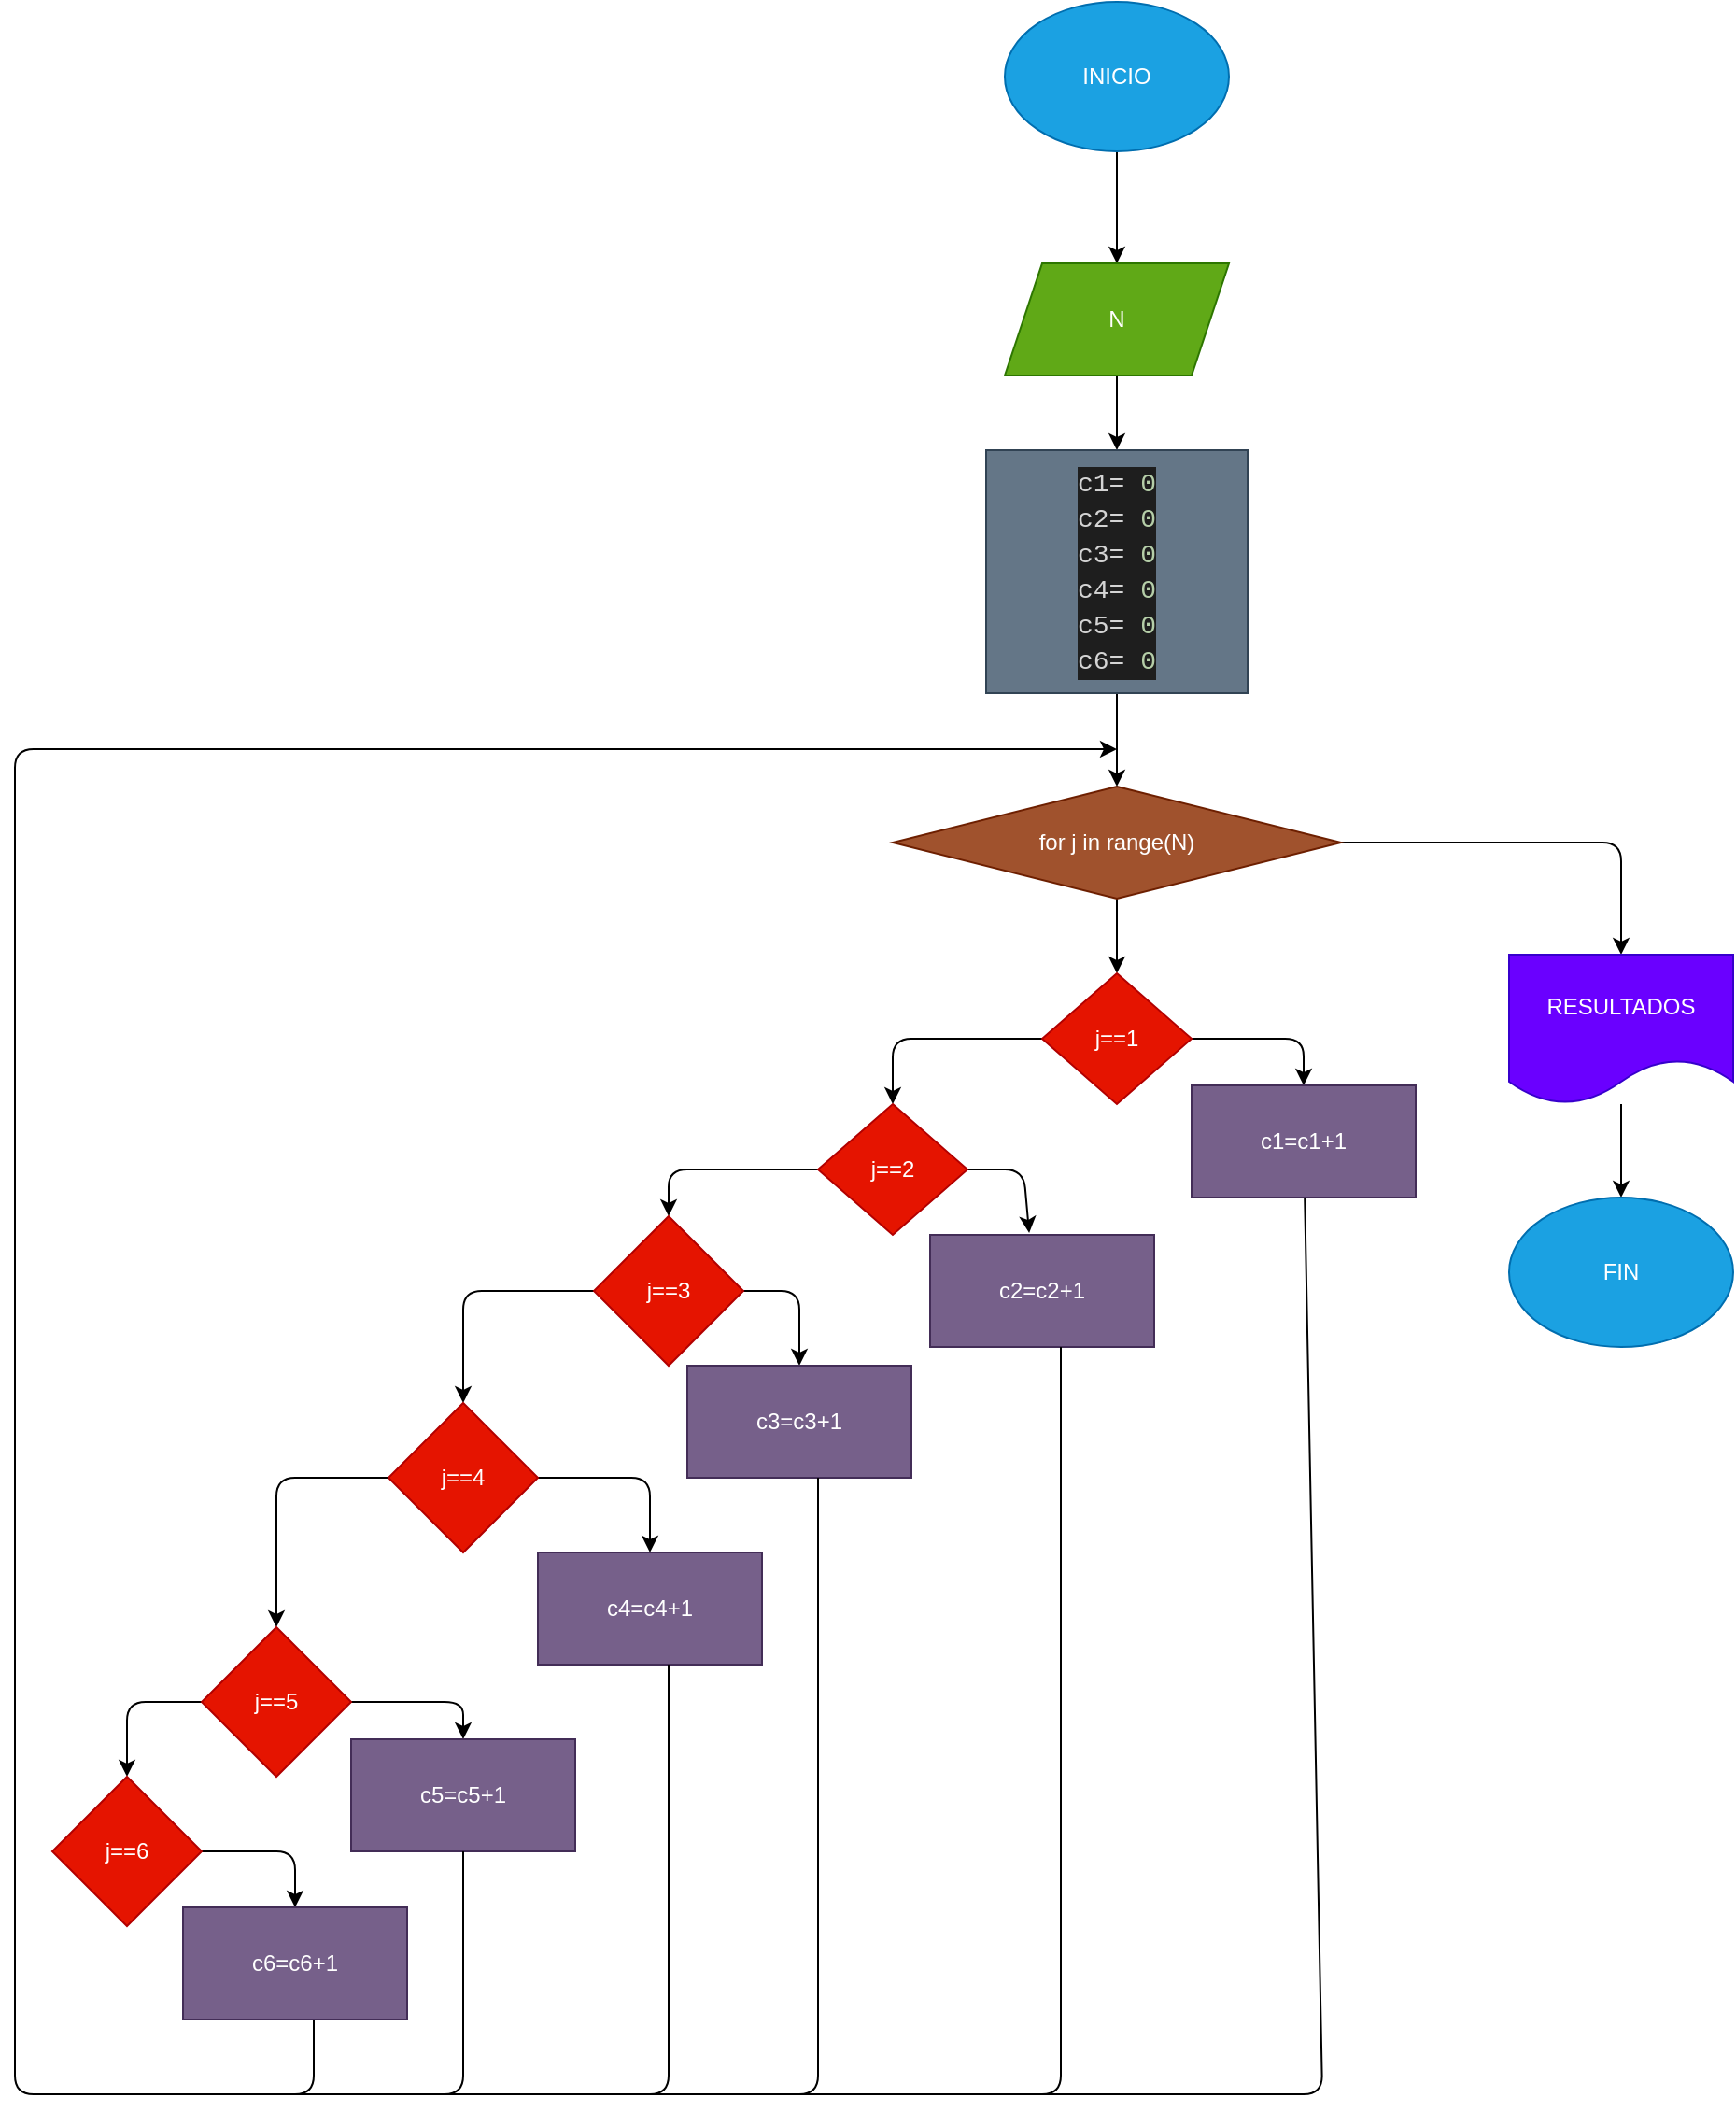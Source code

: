 <mxfile>
    <diagram id="fV_4TXNlkp2ETD88akPX" name="Página-1">
        <mxGraphModel dx="801" dy="354" grid="1" gridSize="10" guides="1" tooltips="1" connect="1" arrows="1" fold="1" page="1" pageScale="1" pageWidth="127700" pageHeight="167700" math="0" shadow="0">
            <root>
                <mxCell id="0"/>
                <mxCell id="1" parent="0"/>
                <mxCell id="7" style="edgeStyle=none;html=1;entryX=0.5;entryY=0;entryDx=0;entryDy=0;" edge="1" parent="1" source="2" target="6">
                    <mxGeometry relative="1" as="geometry">
                        <mxPoint x="520" y="120" as="targetPoint"/>
                    </mxGeometry>
                </mxCell>
                <mxCell id="2" value="INICIO" style="ellipse;whiteSpace=wrap;html=1;fillColor=#1ba1e2;fontColor=#ffffff;strokeColor=#006EAF;" vertex="1" parent="1">
                    <mxGeometry x="570" width="120" height="80" as="geometry"/>
                </mxCell>
                <mxCell id="12" style="edgeStyle=none;html=1;" edge="1" parent="1" source="5" target="13">
                    <mxGeometry relative="1" as="geometry">
                        <mxPoint x="520" y="480" as="targetPoint"/>
                    </mxGeometry>
                </mxCell>
                <mxCell id="48" style="edgeStyle=none;html=1;" edge="1" parent="1" source="5" target="49">
                    <mxGeometry relative="1" as="geometry">
                        <mxPoint x="900" y="520" as="targetPoint"/>
                        <Array as="points">
                            <mxPoint x="900" y="450"/>
                        </Array>
                    </mxGeometry>
                </mxCell>
                <mxCell id="5" value="for j in range(N)" style="rhombus;whiteSpace=wrap;html=1;fillColor=#a0522d;fontColor=#ffffff;strokeColor=#6D1F00;" vertex="1" parent="1">
                    <mxGeometry x="510" y="420" width="240" height="60" as="geometry"/>
                </mxCell>
                <mxCell id="10" value="" style="edgeStyle=none;html=1;" edge="1" parent="1" source="6" target="9">
                    <mxGeometry relative="1" as="geometry"/>
                </mxCell>
                <mxCell id="6" value="N" style="shape=parallelogram;perimeter=parallelogramPerimeter;whiteSpace=wrap;html=1;fixedSize=1;fillColor=#60a917;fontColor=#ffffff;strokeColor=#2D7600;" vertex="1" parent="1">
                    <mxGeometry x="570" y="140" width="120" height="60" as="geometry"/>
                </mxCell>
                <mxCell id="11" value="" style="edgeStyle=none;html=1;" edge="1" parent="1" source="9" target="5">
                    <mxGeometry relative="1" as="geometry"/>
                </mxCell>
                <mxCell id="9" value="&lt;div style=&quot;color: rgb(212 , 212 , 212) ; background-color: rgb(30 , 30 , 30) ; font-family: &amp;#34;consolas&amp;#34; , &amp;#34;courier new&amp;#34; , monospace ; font-size: 14px ; line-height: 19px&quot;&gt;&lt;div&gt;c1= &lt;span style=&quot;color: #b5cea8&quot;&gt;0&lt;/span&gt;&lt;/div&gt;&lt;div&gt;c2= &lt;span style=&quot;color: #b5cea8&quot;&gt;0&lt;/span&gt;&lt;/div&gt;&lt;div&gt;c3= &lt;span style=&quot;color: #b5cea8&quot;&gt;0&lt;/span&gt;&lt;/div&gt;&lt;div&gt;c4= &lt;span style=&quot;color: #b5cea8&quot;&gt;0&lt;/span&gt;&lt;/div&gt;&lt;div&gt;c5= &lt;span style=&quot;color: #b5cea8&quot;&gt;0&lt;/span&gt;&lt;/div&gt;&lt;div&gt;c6= &lt;span style=&quot;color: #b5cea8&quot;&gt;0&lt;/span&gt;&lt;/div&gt;&lt;/div&gt;" style="rounded=0;whiteSpace=wrap;html=1;fillColor=#647687;fontColor=#ffffff;strokeColor=#314354;" vertex="1" parent="1">
                    <mxGeometry x="560" y="240" width="140" height="130" as="geometry"/>
                </mxCell>
                <mxCell id="16" style="edgeStyle=none;html=1;" edge="1" parent="1" source="13">
                    <mxGeometry relative="1" as="geometry">
                        <mxPoint x="510" y="590" as="targetPoint"/>
                        <Array as="points">
                            <mxPoint x="510" y="555"/>
                        </Array>
                    </mxGeometry>
                </mxCell>
                <mxCell id="26" style="edgeStyle=none;html=1;entryX=0.5;entryY=0;entryDx=0;entryDy=0;" edge="1" parent="1" source="13" target="15">
                    <mxGeometry relative="1" as="geometry">
                        <mxPoint x="820" y="550" as="targetPoint"/>
                        <Array as="points">
                            <mxPoint x="730" y="555"/>
                        </Array>
                    </mxGeometry>
                </mxCell>
                <mxCell id="13" value="j==1" style="rhombus;whiteSpace=wrap;html=1;fillColor=#e51400;fontColor=#ffffff;strokeColor=#B20000;" vertex="1" parent="1">
                    <mxGeometry x="590" y="520" width="80" height="70" as="geometry"/>
                </mxCell>
                <mxCell id="42" style="edgeStyle=none;html=1;" edge="1" parent="1" source="15">
                    <mxGeometry relative="1" as="geometry">
                        <mxPoint x="630" y="400" as="targetPoint"/>
                        <Array as="points">
                            <mxPoint x="740" y="1120"/>
                            <mxPoint x="40" y="1120"/>
                            <mxPoint x="40" y="400"/>
                        </Array>
                    </mxGeometry>
                </mxCell>
                <mxCell id="15" value="c1=c1+1" style="rounded=0;whiteSpace=wrap;html=1;fillColor=#76608a;fontColor=#ffffff;strokeColor=#432D57;" vertex="1" parent="1">
                    <mxGeometry x="670" y="580" width="120" height="60" as="geometry"/>
                </mxCell>
                <mxCell id="20" style="edgeStyle=none;html=1;entryX=0.5;entryY=0;entryDx=0;entryDy=0;" edge="1" parent="1" source="17" target="21">
                    <mxGeometry relative="1" as="geometry">
                        <mxPoint x="360" y="650" as="targetPoint"/>
                        <Array as="points">
                            <mxPoint x="390" y="625"/>
                        </Array>
                    </mxGeometry>
                </mxCell>
                <mxCell id="27" style="edgeStyle=none;html=1;entryX=0.442;entryY=-0.017;entryDx=0;entryDy=0;entryPerimeter=0;" edge="1" parent="1" source="17" target="19">
                    <mxGeometry relative="1" as="geometry">
                        <mxPoint x="610" y="620" as="targetPoint"/>
                        <Array as="points">
                            <mxPoint x="580" y="625"/>
                        </Array>
                    </mxGeometry>
                </mxCell>
                <mxCell id="17" value="j==2" style="rhombus;whiteSpace=wrap;html=1;fillColor=#e51400;fontColor=#ffffff;strokeColor=#B20000;" vertex="1" parent="1">
                    <mxGeometry x="470" y="590" width="80" height="70" as="geometry"/>
                </mxCell>
                <mxCell id="19" value="c2=c2+1" style="rounded=0;whiteSpace=wrap;html=1;fillColor=#76608a;fontColor=#ffffff;strokeColor=#432D57;" vertex="1" parent="1">
                    <mxGeometry x="530" y="660" width="120" height="60" as="geometry"/>
                </mxCell>
                <mxCell id="28" style="edgeStyle=none;html=1;entryX=0.5;entryY=0;entryDx=0;entryDy=0;" edge="1" parent="1" source="21" target="23">
                    <mxGeometry relative="1" as="geometry">
                        <mxPoint x="500" y="690" as="targetPoint"/>
                        <Array as="points">
                            <mxPoint x="460" y="690"/>
                        </Array>
                    </mxGeometry>
                </mxCell>
                <mxCell id="29" style="edgeStyle=none;html=1;" edge="1" parent="1" source="21" target="30">
                    <mxGeometry relative="1" as="geometry">
                        <mxPoint x="280" y="730" as="targetPoint"/>
                        <Array as="points">
                            <mxPoint x="280" y="690"/>
                        </Array>
                    </mxGeometry>
                </mxCell>
                <mxCell id="21" value="j==3" style="rhombus;whiteSpace=wrap;html=1;fillColor=#e51400;fontColor=#ffffff;strokeColor=#B20000;" vertex="1" parent="1">
                    <mxGeometry x="350" y="650" width="80" height="80" as="geometry"/>
                </mxCell>
                <mxCell id="23" value="c3=c3+1" style="rounded=0;whiteSpace=wrap;html=1;fillColor=#76608a;fontColor=#ffffff;strokeColor=#432D57;" vertex="1" parent="1">
                    <mxGeometry x="400" y="730" width="120" height="60" as="geometry"/>
                </mxCell>
                <mxCell id="31" style="edgeStyle=none;html=1;" edge="1" parent="1" source="30">
                    <mxGeometry relative="1" as="geometry">
                        <mxPoint x="380" y="830" as="targetPoint"/>
                        <Array as="points">
                            <mxPoint x="380" y="790"/>
                        </Array>
                    </mxGeometry>
                </mxCell>
                <mxCell id="33" style="edgeStyle=none;html=1;" edge="1" parent="1" source="30">
                    <mxGeometry relative="1" as="geometry">
                        <mxPoint x="180" y="870" as="targetPoint"/>
                        <Array as="points">
                            <mxPoint x="180" y="790"/>
                        </Array>
                    </mxGeometry>
                </mxCell>
                <mxCell id="30" value="j==4" style="rhombus;whiteSpace=wrap;html=1;fillColor=#e51400;fontColor=#ffffff;strokeColor=#B20000;" vertex="1" parent="1">
                    <mxGeometry x="240" y="750" width="80" height="80" as="geometry"/>
                </mxCell>
                <mxCell id="32" value="c4=c4+1" style="rounded=0;whiteSpace=wrap;html=1;fillColor=#76608a;fontColor=#ffffff;strokeColor=#432D57;" vertex="1" parent="1">
                    <mxGeometry x="320" y="830" width="120" height="60" as="geometry"/>
                </mxCell>
                <mxCell id="35" style="edgeStyle=none;html=1;" edge="1" parent="1" source="34" target="36">
                    <mxGeometry relative="1" as="geometry">
                        <mxPoint x="280" y="950" as="targetPoint"/>
                        <Array as="points">
                            <mxPoint x="280" y="910"/>
                        </Array>
                    </mxGeometry>
                </mxCell>
                <mxCell id="37" style="edgeStyle=none;html=1;" edge="1" parent="1" source="34" target="38">
                    <mxGeometry relative="1" as="geometry">
                        <mxPoint x="100" y="990" as="targetPoint"/>
                        <Array as="points">
                            <mxPoint x="100" y="910"/>
                        </Array>
                    </mxGeometry>
                </mxCell>
                <mxCell id="34" value="j==5" style="rhombus;whiteSpace=wrap;html=1;fillColor=#e51400;fontColor=#ffffff;strokeColor=#B20000;" vertex="1" parent="1">
                    <mxGeometry x="140" y="870" width="80" height="80" as="geometry"/>
                </mxCell>
                <mxCell id="36" value="c5=c5+1" style="rounded=0;whiteSpace=wrap;html=1;fillColor=#76608a;fontColor=#ffffff;strokeColor=#432D57;" vertex="1" parent="1">
                    <mxGeometry x="220" y="930" width="120" height="60" as="geometry"/>
                </mxCell>
                <mxCell id="39" style="edgeStyle=none;html=1;" edge="1" parent="1" source="38" target="40">
                    <mxGeometry relative="1" as="geometry">
                        <mxPoint x="190" y="1040" as="targetPoint"/>
                        <Array as="points">
                            <mxPoint x="190" y="990"/>
                        </Array>
                    </mxGeometry>
                </mxCell>
                <mxCell id="38" value="j==6" style="rhombus;whiteSpace=wrap;html=1;fillColor=#e51400;fontColor=#ffffff;strokeColor=#B20000;" vertex="1" parent="1">
                    <mxGeometry x="60" y="950" width="80" height="80" as="geometry"/>
                </mxCell>
                <mxCell id="40" value="c6=c6+1" style="rounded=0;whiteSpace=wrap;html=1;fillColor=#76608a;fontColor=#ffffff;strokeColor=#432D57;" vertex="1" parent="1">
                    <mxGeometry x="130" y="1020" width="120" height="60" as="geometry"/>
                </mxCell>
                <mxCell id="43" value="" style="endArrow=none;html=1;" edge="1" parent="1">
                    <mxGeometry width="50" height="50" relative="1" as="geometry">
                        <mxPoint x="160" y="1120" as="sourcePoint"/>
                        <mxPoint x="200" y="1080" as="targetPoint"/>
                        <Array as="points">
                            <mxPoint x="200" y="1120"/>
                        </Array>
                    </mxGeometry>
                </mxCell>
                <mxCell id="44" value="" style="endArrow=none;html=1;" edge="1" parent="1">
                    <mxGeometry width="50" height="50" relative="1" as="geometry">
                        <mxPoint x="240" y="1120" as="sourcePoint"/>
                        <mxPoint x="280" y="990" as="targetPoint"/>
                        <Array as="points">
                            <mxPoint x="280" y="1120"/>
                        </Array>
                    </mxGeometry>
                </mxCell>
                <mxCell id="45" value="" style="endArrow=none;html=1;" edge="1" parent="1">
                    <mxGeometry width="50" height="50" relative="1" as="geometry">
                        <mxPoint x="370" y="1120" as="sourcePoint"/>
                        <mxPoint x="390" y="890" as="targetPoint"/>
                        <Array as="points">
                            <mxPoint x="390" y="1120"/>
                        </Array>
                    </mxGeometry>
                </mxCell>
                <mxCell id="46" value="" style="endArrow=none;html=1;" edge="1" parent="1">
                    <mxGeometry width="50" height="50" relative="1" as="geometry">
                        <mxPoint x="420" y="1120" as="sourcePoint"/>
                        <mxPoint x="470" y="790" as="targetPoint"/>
                        <Array as="points">
                            <mxPoint x="470" y="1120"/>
                        </Array>
                    </mxGeometry>
                </mxCell>
                <mxCell id="47" value="" style="endArrow=none;html=1;" edge="1" parent="1">
                    <mxGeometry width="50" height="50" relative="1" as="geometry">
                        <mxPoint x="530" y="1120" as="sourcePoint"/>
                        <mxPoint x="600" y="720" as="targetPoint"/>
                        <Array as="points">
                            <mxPoint x="600" y="1120"/>
                        </Array>
                    </mxGeometry>
                </mxCell>
                <mxCell id="50" style="edgeStyle=none;html=1;" edge="1" parent="1" source="49" target="51">
                    <mxGeometry relative="1" as="geometry">
                        <mxPoint x="900" y="650" as="targetPoint"/>
                    </mxGeometry>
                </mxCell>
                <mxCell id="49" value="RESULTADOS" style="shape=document;whiteSpace=wrap;html=1;boundedLbl=1;fillColor=#6a00ff;strokeColor=#3700CC;fontColor=#ffffff;" vertex="1" parent="1">
                    <mxGeometry x="840" y="510" width="120" height="80" as="geometry"/>
                </mxCell>
                <mxCell id="51" value="FIN" style="ellipse;whiteSpace=wrap;html=1;fillColor=#1ba1e2;fontColor=#ffffff;strokeColor=#006EAF;" vertex="1" parent="1">
                    <mxGeometry x="840" y="640" width="120" height="80" as="geometry"/>
                </mxCell>
            </root>
        </mxGraphModel>
    </diagram>
</mxfile>